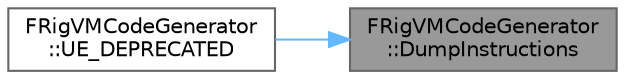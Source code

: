 digraph "FRigVMCodeGenerator::DumpInstructions"
{
 // INTERACTIVE_SVG=YES
 // LATEX_PDF_SIZE
  bgcolor="transparent";
  edge [fontname=Helvetica,fontsize=10,labelfontname=Helvetica,labelfontsize=10];
  node [fontname=Helvetica,fontsize=10,shape=box,height=0.2,width=0.4];
  rankdir="RL";
  Node1 [id="Node000001",label="FRigVMCodeGenerator\l::DumpInstructions",height=0.2,width=0.4,color="gray40", fillcolor="grey60", style="filled", fontcolor="black",tooltip=" "];
  Node1 -> Node2 [id="edge1_Node000001_Node000002",dir="back",color="steelblue1",style="solid",tooltip=" "];
  Node2 [id="Node000002",label="FRigVMCodeGenerator\l::UE_DEPRECATED",height=0.2,width=0.4,color="grey40", fillcolor="white", style="filled",URL="$d9/d66/structFRigVMCodeGenerator.html#ad9fd34129511b9f01687f5a4eb0c3c9c",tooltip=" "];
}
